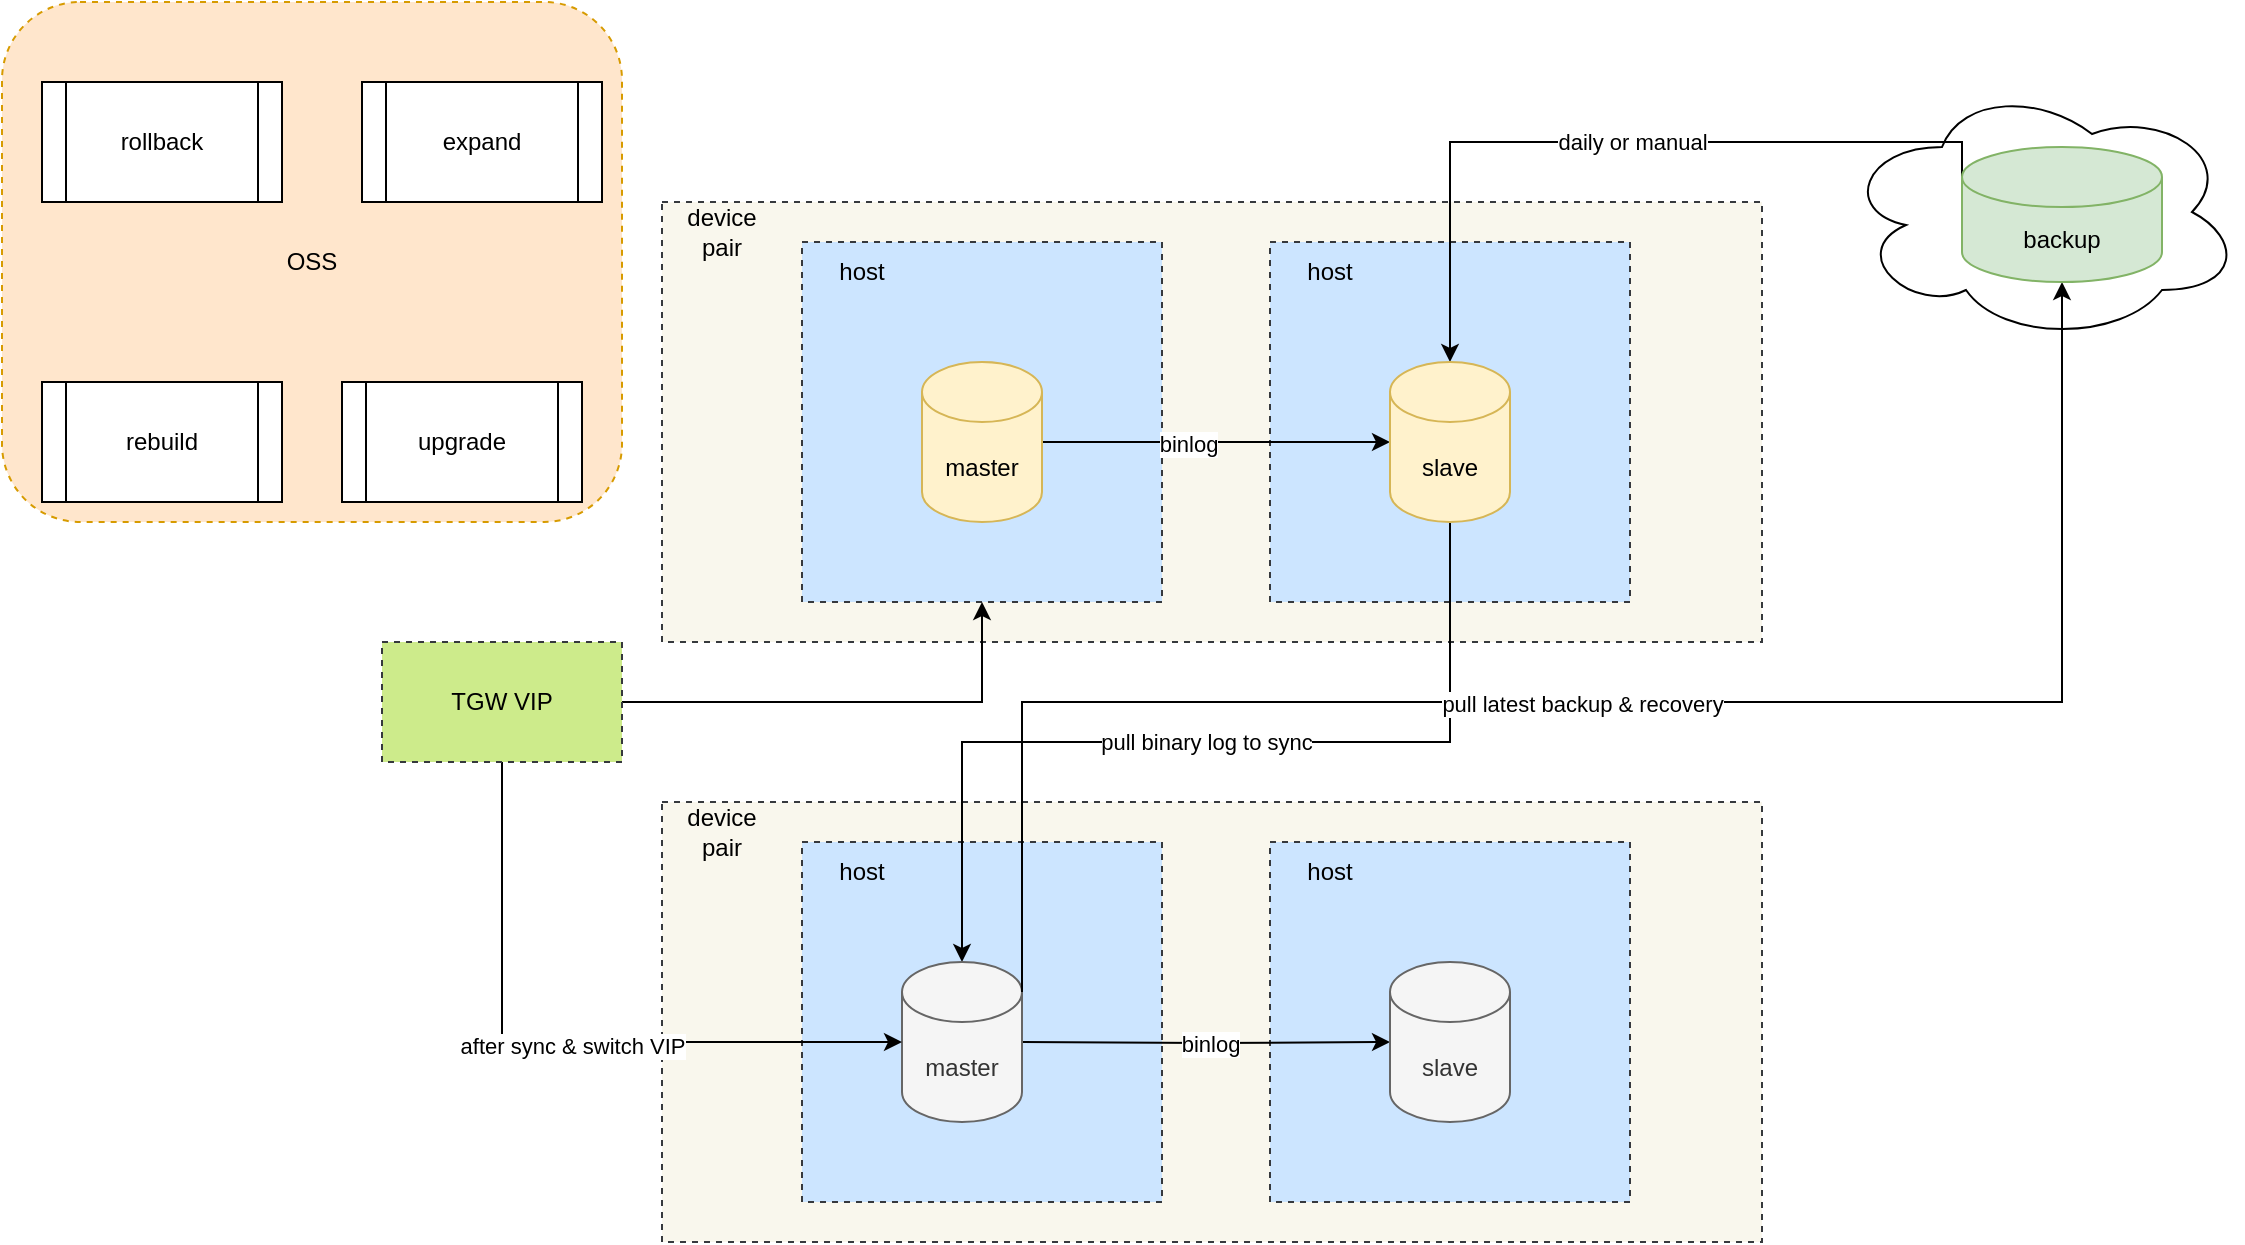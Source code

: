 <mxfile version="17.4.2" type="github">
  <diagram id="4IIe2boHkElMYVHtHCzJ" name="Page-1">
    <mxGraphModel dx="2013" dy="795" grid="1" gridSize="10" guides="1" tooltips="1" connect="1" arrows="1" fold="1" page="1" pageScale="1" pageWidth="827" pageHeight="1169" math="0" shadow="0">
      <root>
        <mxCell id="0" />
        <mxCell id="1" parent="0" />
        <mxCell id="MwiCVVlhlAA8o-FRzRT3-21" value="" style="rounded=0;whiteSpace=wrap;html=1;dashed=1;fillColor=#f9f7ed;strokeColor=#36393d;" vertex="1" parent="1">
          <mxGeometry x="20" y="420" width="550" height="220" as="geometry" />
        </mxCell>
        <mxCell id="MwiCVVlhlAA8o-FRzRT3-10" value="" style="rounded=0;whiteSpace=wrap;html=1;dashed=1;fillColor=#cce5ff;strokeColor=#36393d;" vertex="1" parent="1">
          <mxGeometry x="90" y="440" width="180" height="180" as="geometry" />
        </mxCell>
        <mxCell id="MwiCVVlhlAA8o-FRzRT3-19" value="" style="rounded=0;whiteSpace=wrap;html=1;dashed=1;fillColor=#f9f7ed;strokeColor=#36393d;" vertex="1" parent="1">
          <mxGeometry x="20" y="120" width="550" height="220" as="geometry" />
        </mxCell>
        <mxCell id="MwiCVVlhlAA8o-FRzRT3-23" value="" style="ellipse;shape=cloud;whiteSpace=wrap;html=1;" vertex="1" parent="1">
          <mxGeometry x="610" y="60" width="200" height="130" as="geometry" />
        </mxCell>
        <mxCell id="MwiCVVlhlAA8o-FRzRT3-3" value="" style="rounded=0;whiteSpace=wrap;html=1;dashed=1;fillColor=#cce5ff;strokeColor=#36393d;" vertex="1" parent="1">
          <mxGeometry x="324" y="140" width="180" height="180" as="geometry" />
        </mxCell>
        <mxCell id="MwiCVVlhlAA8o-FRzRT3-25" value="daily or manual" style="edgeStyle=orthogonalEdgeStyle;rounded=0;orthogonalLoop=1;jettySize=auto;html=1;exitX=0;exitY=0.5;exitDx=0;exitDy=0;exitPerimeter=0;entryX=0.5;entryY=0;entryDx=0;entryDy=0;entryPerimeter=0;" edge="1" parent="1" source="MwiCVVlhlAA8o-FRzRT3-24" target="MwiCVVlhlAA8o-FRzRT3-4">
          <mxGeometry relative="1" as="geometry">
            <mxPoint x="414" y="210" as="targetPoint" />
            <Array as="points">
              <mxPoint x="670" y="90" />
              <mxPoint x="414" y="90" />
            </Array>
          </mxGeometry>
        </mxCell>
        <mxCell id="MwiCVVlhlAA8o-FRzRT3-1" value="" style="rounded=0;whiteSpace=wrap;html=1;dashed=1;fillColor=#cce5ff;strokeColor=#36393d;" vertex="1" parent="1">
          <mxGeometry x="90" y="140" width="180" height="180" as="geometry" />
        </mxCell>
        <mxCell id="MwiCVVlhlAA8o-FRzRT3-5" style="edgeStyle=orthogonalEdgeStyle;rounded=0;orthogonalLoop=1;jettySize=auto;html=1;exitX=1;exitY=0.5;exitDx=0;exitDy=0;exitPerimeter=0;entryX=0;entryY=0.5;entryDx=0;entryDy=0;entryPerimeter=0;" edge="1" parent="1" source="MwiCVVlhlAA8o-FRzRT3-2" target="MwiCVVlhlAA8o-FRzRT3-4">
          <mxGeometry relative="1" as="geometry" />
        </mxCell>
        <mxCell id="MwiCVVlhlAA8o-FRzRT3-31" value="binlog" style="edgeLabel;html=1;align=center;verticalAlign=middle;resizable=0;points=[];" vertex="1" connectable="0" parent="MwiCVVlhlAA8o-FRzRT3-5">
          <mxGeometry x="-0.161" relative="1" as="geometry">
            <mxPoint y="1" as="offset" />
          </mxGeometry>
        </mxCell>
        <mxCell id="MwiCVVlhlAA8o-FRzRT3-2" value="master" style="shape=cylinder3;whiteSpace=wrap;html=1;boundedLbl=1;backgroundOutline=1;size=15;fillColor=#fff2cc;strokeColor=#d6b656;" vertex="1" parent="1">
          <mxGeometry x="150" y="200" width="60" height="80" as="geometry" />
        </mxCell>
        <mxCell id="MwiCVVlhlAA8o-FRzRT3-28" value="pull binary log to sync" style="edgeStyle=orthogonalEdgeStyle;rounded=0;orthogonalLoop=1;jettySize=auto;html=1;exitX=0.5;exitY=1;exitDx=0;exitDy=0;exitPerimeter=0;" edge="1" parent="1" source="MwiCVVlhlAA8o-FRzRT3-4" target="MwiCVVlhlAA8o-FRzRT3-16">
          <mxGeometry relative="1" as="geometry" />
        </mxCell>
        <mxCell id="MwiCVVlhlAA8o-FRzRT3-4" value="slave" style="shape=cylinder3;whiteSpace=wrap;html=1;boundedLbl=1;backgroundOutline=1;size=15;fillColor=#fff2cc;strokeColor=#d6b656;" vertex="1" parent="1">
          <mxGeometry x="384" y="200" width="60" height="80" as="geometry" />
        </mxCell>
        <mxCell id="MwiCVVlhlAA8o-FRzRT3-6" value="host" style="text;html=1;strokeColor=none;fillColor=none;align=center;verticalAlign=middle;whiteSpace=wrap;rounded=0;dashed=1;" vertex="1" parent="1">
          <mxGeometry x="90" y="140" width="60" height="30" as="geometry" />
        </mxCell>
        <mxCell id="MwiCVVlhlAA8o-FRzRT3-7" value="host" style="text;html=1;strokeColor=none;fillColor=none;align=center;verticalAlign=middle;whiteSpace=wrap;rounded=0;dashed=1;" vertex="1" parent="1">
          <mxGeometry x="324" y="140" width="60" height="30" as="geometry" />
        </mxCell>
        <mxCell id="MwiCVVlhlAA8o-FRzRT3-8" value="OSS" style="rounded=1;whiteSpace=wrap;html=1;dashed=1;fillColor=#ffe6cc;strokeColor=#d79b00;" vertex="1" parent="1">
          <mxGeometry x="-310" y="20" width="310" height="260" as="geometry" />
        </mxCell>
        <mxCell id="MwiCVVlhlAA8o-FRzRT3-9" value="" style="rounded=0;whiteSpace=wrap;html=1;dashed=1;fillColor=#cce5ff;strokeColor=#36393d;" vertex="1" parent="1">
          <mxGeometry x="324" y="440" width="180" height="180" as="geometry" />
        </mxCell>
        <mxCell id="MwiCVVlhlAA8o-FRzRT3-11" style="edgeStyle=orthogonalEdgeStyle;rounded=0;orthogonalLoop=1;jettySize=auto;html=1;exitX=1;exitY=0.5;exitDx=0;exitDy=0;exitPerimeter=0;entryX=0;entryY=0.5;entryDx=0;entryDy=0;entryPerimeter=0;" edge="1" parent="1" target="MwiCVVlhlAA8o-FRzRT3-13">
          <mxGeometry relative="1" as="geometry">
            <mxPoint x="200" y="540" as="sourcePoint" />
          </mxGeometry>
        </mxCell>
        <mxCell id="MwiCVVlhlAA8o-FRzRT3-32" value="binlog" style="edgeLabel;html=1;align=center;verticalAlign=middle;resizable=0;points=[];" vertex="1" connectable="0" parent="MwiCVVlhlAA8o-FRzRT3-11">
          <mxGeometry x="0.022" relative="1" as="geometry">
            <mxPoint y="1" as="offset" />
          </mxGeometry>
        </mxCell>
        <mxCell id="MwiCVVlhlAA8o-FRzRT3-13" value="slave" style="shape=cylinder3;whiteSpace=wrap;html=1;boundedLbl=1;backgroundOutline=1;size=15;fillColor=#f5f5f5;strokeColor=#666666;fontColor=#333333;" vertex="1" parent="1">
          <mxGeometry x="384" y="500" width="60" height="80" as="geometry" />
        </mxCell>
        <mxCell id="MwiCVVlhlAA8o-FRzRT3-14" value="host" style="text;html=1;strokeColor=none;fillColor=none;align=center;verticalAlign=middle;whiteSpace=wrap;rounded=0;dashed=1;" vertex="1" parent="1">
          <mxGeometry x="90" y="440" width="60" height="30" as="geometry" />
        </mxCell>
        <mxCell id="MwiCVVlhlAA8o-FRzRT3-15" value="host" style="text;html=1;strokeColor=none;fillColor=none;align=center;verticalAlign=middle;whiteSpace=wrap;rounded=0;dashed=1;" vertex="1" parent="1">
          <mxGeometry x="324" y="440" width="60" height="30" as="geometry" />
        </mxCell>
        <mxCell id="MwiCVVlhlAA8o-FRzRT3-16" value="master" style="shape=cylinder3;whiteSpace=wrap;html=1;boundedLbl=1;backgroundOutline=1;size=15;fillColor=#f5f5f5;strokeColor=#666666;fontColor=#333333;" vertex="1" parent="1">
          <mxGeometry x="140" y="500" width="60" height="80" as="geometry" />
        </mxCell>
        <mxCell id="MwiCVVlhlAA8o-FRzRT3-18" style="edgeStyle=orthogonalEdgeStyle;rounded=0;orthogonalLoop=1;jettySize=auto;html=1;" edge="1" parent="1" source="MwiCVVlhlAA8o-FRzRT3-17" target="MwiCVVlhlAA8o-FRzRT3-1">
          <mxGeometry relative="1" as="geometry" />
        </mxCell>
        <mxCell id="MwiCVVlhlAA8o-FRzRT3-29" style="edgeStyle=orthogonalEdgeStyle;rounded=0;orthogonalLoop=1;jettySize=auto;html=1;entryX=0;entryY=0.5;entryDx=0;entryDy=0;entryPerimeter=0;" edge="1" parent="1" source="MwiCVVlhlAA8o-FRzRT3-17" target="MwiCVVlhlAA8o-FRzRT3-16">
          <mxGeometry relative="1" as="geometry">
            <mxPoint x="-60" y="580" as="targetPoint" />
            <Array as="points">
              <mxPoint x="-60" y="540" />
            </Array>
          </mxGeometry>
        </mxCell>
        <mxCell id="MwiCVVlhlAA8o-FRzRT3-30" value="after sync &amp;amp; switch VIP" style="edgeLabel;html=1;align=center;verticalAlign=middle;resizable=0;points=[];" vertex="1" connectable="0" parent="MwiCVVlhlAA8o-FRzRT3-29">
          <mxGeometry x="0.029" y="-1" relative="1" as="geometry">
            <mxPoint y="1" as="offset" />
          </mxGeometry>
        </mxCell>
        <mxCell id="MwiCVVlhlAA8o-FRzRT3-17" value="TGW VIP" style="rounded=0;whiteSpace=wrap;html=1;dashed=1;fillColor=#cdeb8b;strokeColor=#36393d;" vertex="1" parent="1">
          <mxGeometry x="-120" y="340" width="120" height="60" as="geometry" />
        </mxCell>
        <mxCell id="MwiCVVlhlAA8o-FRzRT3-20" value="device pair" style="text;html=1;strokeColor=none;fillColor=none;align=center;verticalAlign=middle;whiteSpace=wrap;rounded=0;dashed=1;" vertex="1" parent="1">
          <mxGeometry x="20" y="120" width="60" height="30" as="geometry" />
        </mxCell>
        <mxCell id="MwiCVVlhlAA8o-FRzRT3-22" value="device pair" style="text;html=1;strokeColor=none;fillColor=none;align=center;verticalAlign=middle;whiteSpace=wrap;rounded=0;dashed=1;" vertex="1" parent="1">
          <mxGeometry x="20" y="420" width="60" height="30" as="geometry" />
        </mxCell>
        <mxCell id="MwiCVVlhlAA8o-FRzRT3-26" style="edgeStyle=orthogonalEdgeStyle;rounded=0;orthogonalLoop=1;jettySize=auto;html=1;exitX=1;exitY=0;exitDx=0;exitDy=15;exitPerimeter=0;" edge="1" parent="1" source="MwiCVVlhlAA8o-FRzRT3-16" target="MwiCVVlhlAA8o-FRzRT3-24">
          <mxGeometry relative="1" as="geometry">
            <Array as="points">
              <mxPoint x="200" y="370" />
              <mxPoint x="720" y="370" />
            </Array>
          </mxGeometry>
        </mxCell>
        <mxCell id="MwiCVVlhlAA8o-FRzRT3-27" value="pull latest backup &amp;amp; recovery" style="edgeLabel;html=1;align=center;verticalAlign=middle;resizable=0;points=[];" vertex="1" connectable="0" parent="MwiCVVlhlAA8o-FRzRT3-26">
          <mxGeometry x="-0.029" relative="1" as="geometry">
            <mxPoint y="1" as="offset" />
          </mxGeometry>
        </mxCell>
        <mxCell id="MwiCVVlhlAA8o-FRzRT3-24" value="backup" style="shape=cylinder3;whiteSpace=wrap;html=1;boundedLbl=1;backgroundOutline=1;size=15;fillColor=#d5e8d4;strokeColor=#82b366;" vertex="1" parent="1">
          <mxGeometry x="670" y="92.5" width="100" height="67.5" as="geometry" />
        </mxCell>
        <mxCell id="MwiCVVlhlAA8o-FRzRT3-33" value="rebuild" style="shape=process;whiteSpace=wrap;html=1;backgroundOutline=1;" vertex="1" parent="1">
          <mxGeometry x="-290" y="210" width="120" height="60" as="geometry" />
        </mxCell>
        <mxCell id="MwiCVVlhlAA8o-FRzRT3-34" value="expand" style="shape=process;whiteSpace=wrap;html=1;backgroundOutline=1;" vertex="1" parent="1">
          <mxGeometry x="-130" y="60" width="120" height="60" as="geometry" />
        </mxCell>
        <mxCell id="MwiCVVlhlAA8o-FRzRT3-35" value="rollback" style="shape=process;whiteSpace=wrap;html=1;backgroundOutline=1;" vertex="1" parent="1">
          <mxGeometry x="-290" y="60" width="120" height="60" as="geometry" />
        </mxCell>
        <mxCell id="MwiCVVlhlAA8o-FRzRT3-36" value="upgrade" style="shape=process;whiteSpace=wrap;html=1;backgroundOutline=1;" vertex="1" parent="1">
          <mxGeometry x="-140" y="210" width="120" height="60" as="geometry" />
        </mxCell>
      </root>
    </mxGraphModel>
  </diagram>
</mxfile>

